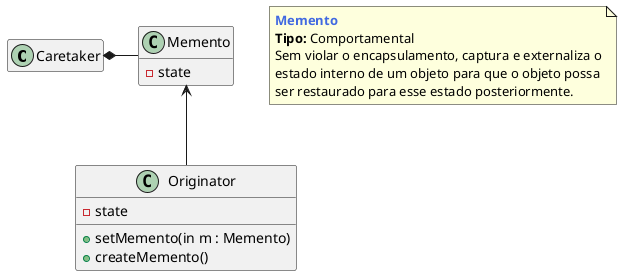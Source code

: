@startuml

class Caretaker

class Memento {
    - state
}

class Originator {
    - state
    + setMemento(in m : Memento)
    + createMemento()
}

hide empty members

Caretaker *- Memento
Memento <-- Originator

note as N1
    <b><color:royalBlue>Memento</color></b>
    <b>Tipo:</b> Comportamental
    Sem violar o encapsulamento, captura e externaliza o
    estado interno de um objeto para que o objeto possa
    ser restaurado para esse estado posteriormente.
end note

@enduml

